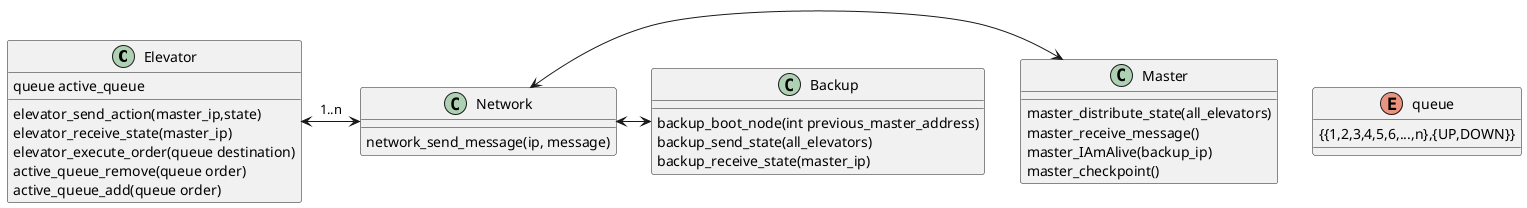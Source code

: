 @startuml

class Elevator  {
    queue active_queue
    elevator_send_action(master_ip,state)
    elevator_receive_state(master_ip)
    elevator_execute_order(queue destination)
    active_queue_remove(queue order)
    active_queue_add(queue order)
}
class Master{
    master_distribute_state(all_elevators)
    master_receive_message()
    master_IAmAlive(backup_ip)
    master_checkpoint()
}
class Network{
    network_send_message(ip, message)
}

class Backup{
    backup_boot_node(int previous_master_address)
    backup_send_state(all_elevators)
    backup_receive_state(master_ip)
}



enum queue {
    {{1,2,3,4,5,6,...,n},{UP,DOWN}}
}

Elevator  <-> Network: 1..n
Network <-> Master
Network <-> Backup





@enduml
